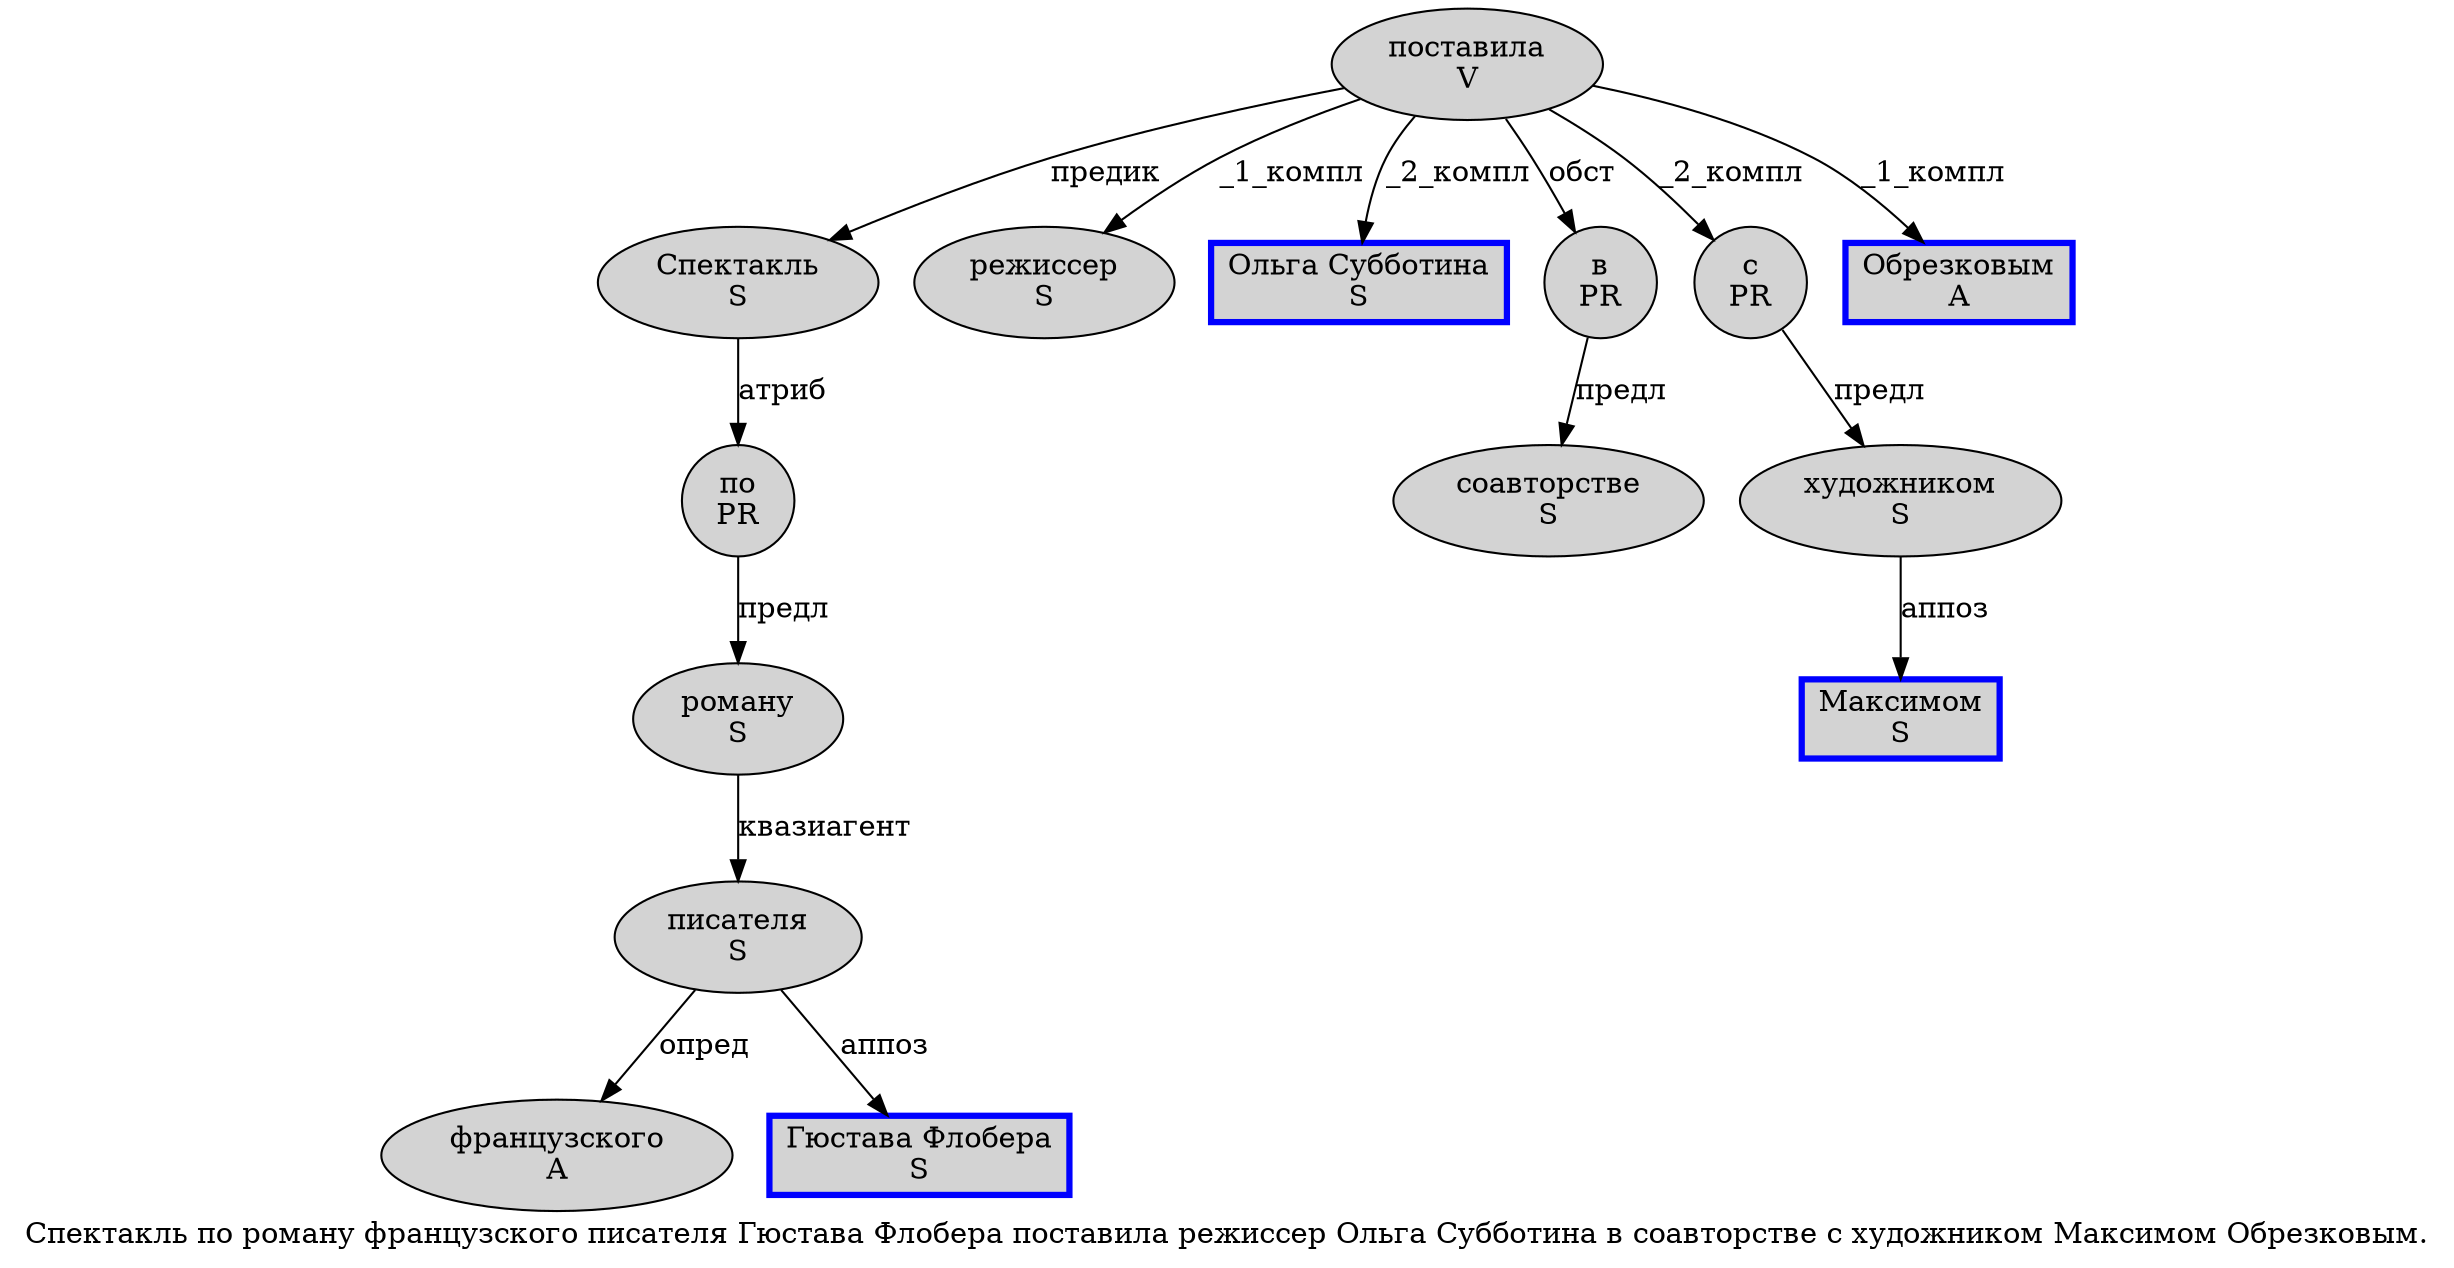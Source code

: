 digraph SENTENCE_172 {
	graph [label="Спектакль по роману французского писателя Гюстава Флобера поставила режиссер Ольга Субботина в соавторстве с художником Максимом Обрезковым."]
	node [style=filled]
		0 [label="Спектакль
S" color="" fillcolor=lightgray penwidth=1 shape=ellipse]
		1 [label="по
PR" color="" fillcolor=lightgray penwidth=1 shape=ellipse]
		2 [label="роману
S" color="" fillcolor=lightgray penwidth=1 shape=ellipse]
		3 [label="французского
A" color="" fillcolor=lightgray penwidth=1 shape=ellipse]
		4 [label="писателя
S" color="" fillcolor=lightgray penwidth=1 shape=ellipse]
		5 [label="Гюстава Флобера
S" color=blue fillcolor=lightgray penwidth=3 shape=box]
		6 [label="поставила
V" color="" fillcolor=lightgray penwidth=1 shape=ellipse]
		7 [label="режиссер
S" color="" fillcolor=lightgray penwidth=1 shape=ellipse]
		8 [label="Ольга Субботина
S" color=blue fillcolor=lightgray penwidth=3 shape=box]
		9 [label="в
PR" color="" fillcolor=lightgray penwidth=1 shape=ellipse]
		10 [label="соавторстве
S" color="" fillcolor=lightgray penwidth=1 shape=ellipse]
		11 [label="с
PR" color="" fillcolor=lightgray penwidth=1 shape=ellipse]
		12 [label="художником
S" color="" fillcolor=lightgray penwidth=1 shape=ellipse]
		13 [label="Максимом
S" color=blue fillcolor=lightgray penwidth=3 shape=box]
		14 [label="Обрезковым
A" color=blue fillcolor=lightgray penwidth=3 shape=box]
			0 -> 1 [label="атриб"]
			12 -> 13 [label="аппоз"]
			9 -> 10 [label="предл"]
			4 -> 3 [label="опред"]
			4 -> 5 [label="аппоз"]
			6 -> 0 [label="предик"]
			6 -> 7 [label="_1_компл"]
			6 -> 8 [label="_2_компл"]
			6 -> 9 [label="обст"]
			6 -> 11 [label="_2_компл"]
			6 -> 14 [label="_1_компл"]
			1 -> 2 [label="предл"]
			11 -> 12 [label="предл"]
			2 -> 4 [label="квазиагент"]
}
